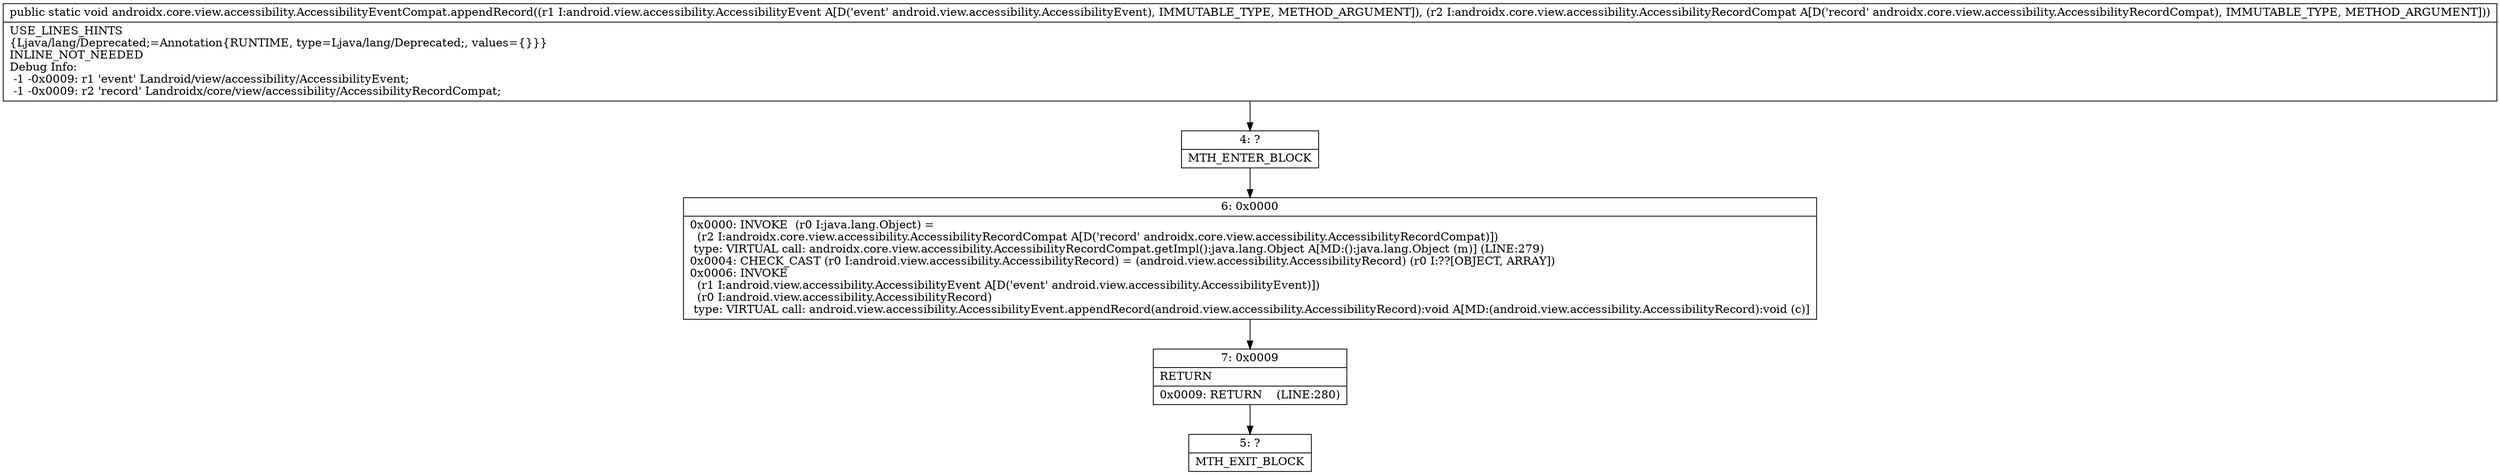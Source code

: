 digraph "CFG forandroidx.core.view.accessibility.AccessibilityEventCompat.appendRecord(Landroid\/view\/accessibility\/AccessibilityEvent;Landroidx\/core\/view\/accessibility\/AccessibilityRecordCompat;)V" {
Node_4 [shape=record,label="{4\:\ ?|MTH_ENTER_BLOCK\l}"];
Node_6 [shape=record,label="{6\:\ 0x0000|0x0000: INVOKE  (r0 I:java.lang.Object) = \l  (r2 I:androidx.core.view.accessibility.AccessibilityRecordCompat A[D('record' androidx.core.view.accessibility.AccessibilityRecordCompat)])\l type: VIRTUAL call: androidx.core.view.accessibility.AccessibilityRecordCompat.getImpl():java.lang.Object A[MD:():java.lang.Object (m)] (LINE:279)\l0x0004: CHECK_CAST (r0 I:android.view.accessibility.AccessibilityRecord) = (android.view.accessibility.AccessibilityRecord) (r0 I:??[OBJECT, ARRAY]) \l0x0006: INVOKE  \l  (r1 I:android.view.accessibility.AccessibilityEvent A[D('event' android.view.accessibility.AccessibilityEvent)])\l  (r0 I:android.view.accessibility.AccessibilityRecord)\l type: VIRTUAL call: android.view.accessibility.AccessibilityEvent.appendRecord(android.view.accessibility.AccessibilityRecord):void A[MD:(android.view.accessibility.AccessibilityRecord):void (c)]\l}"];
Node_7 [shape=record,label="{7\:\ 0x0009|RETURN\l|0x0009: RETURN    (LINE:280)\l}"];
Node_5 [shape=record,label="{5\:\ ?|MTH_EXIT_BLOCK\l}"];
MethodNode[shape=record,label="{public static void androidx.core.view.accessibility.AccessibilityEventCompat.appendRecord((r1 I:android.view.accessibility.AccessibilityEvent A[D('event' android.view.accessibility.AccessibilityEvent), IMMUTABLE_TYPE, METHOD_ARGUMENT]), (r2 I:androidx.core.view.accessibility.AccessibilityRecordCompat A[D('record' androidx.core.view.accessibility.AccessibilityRecordCompat), IMMUTABLE_TYPE, METHOD_ARGUMENT]))  | USE_LINES_HINTS\l\{Ljava\/lang\/Deprecated;=Annotation\{RUNTIME, type=Ljava\/lang\/Deprecated;, values=\{\}\}\}\lINLINE_NOT_NEEDED\lDebug Info:\l  \-1 \-0x0009: r1 'event' Landroid\/view\/accessibility\/AccessibilityEvent;\l  \-1 \-0x0009: r2 'record' Landroidx\/core\/view\/accessibility\/AccessibilityRecordCompat;\l}"];
MethodNode -> Node_4;Node_4 -> Node_6;
Node_6 -> Node_7;
Node_7 -> Node_5;
}

